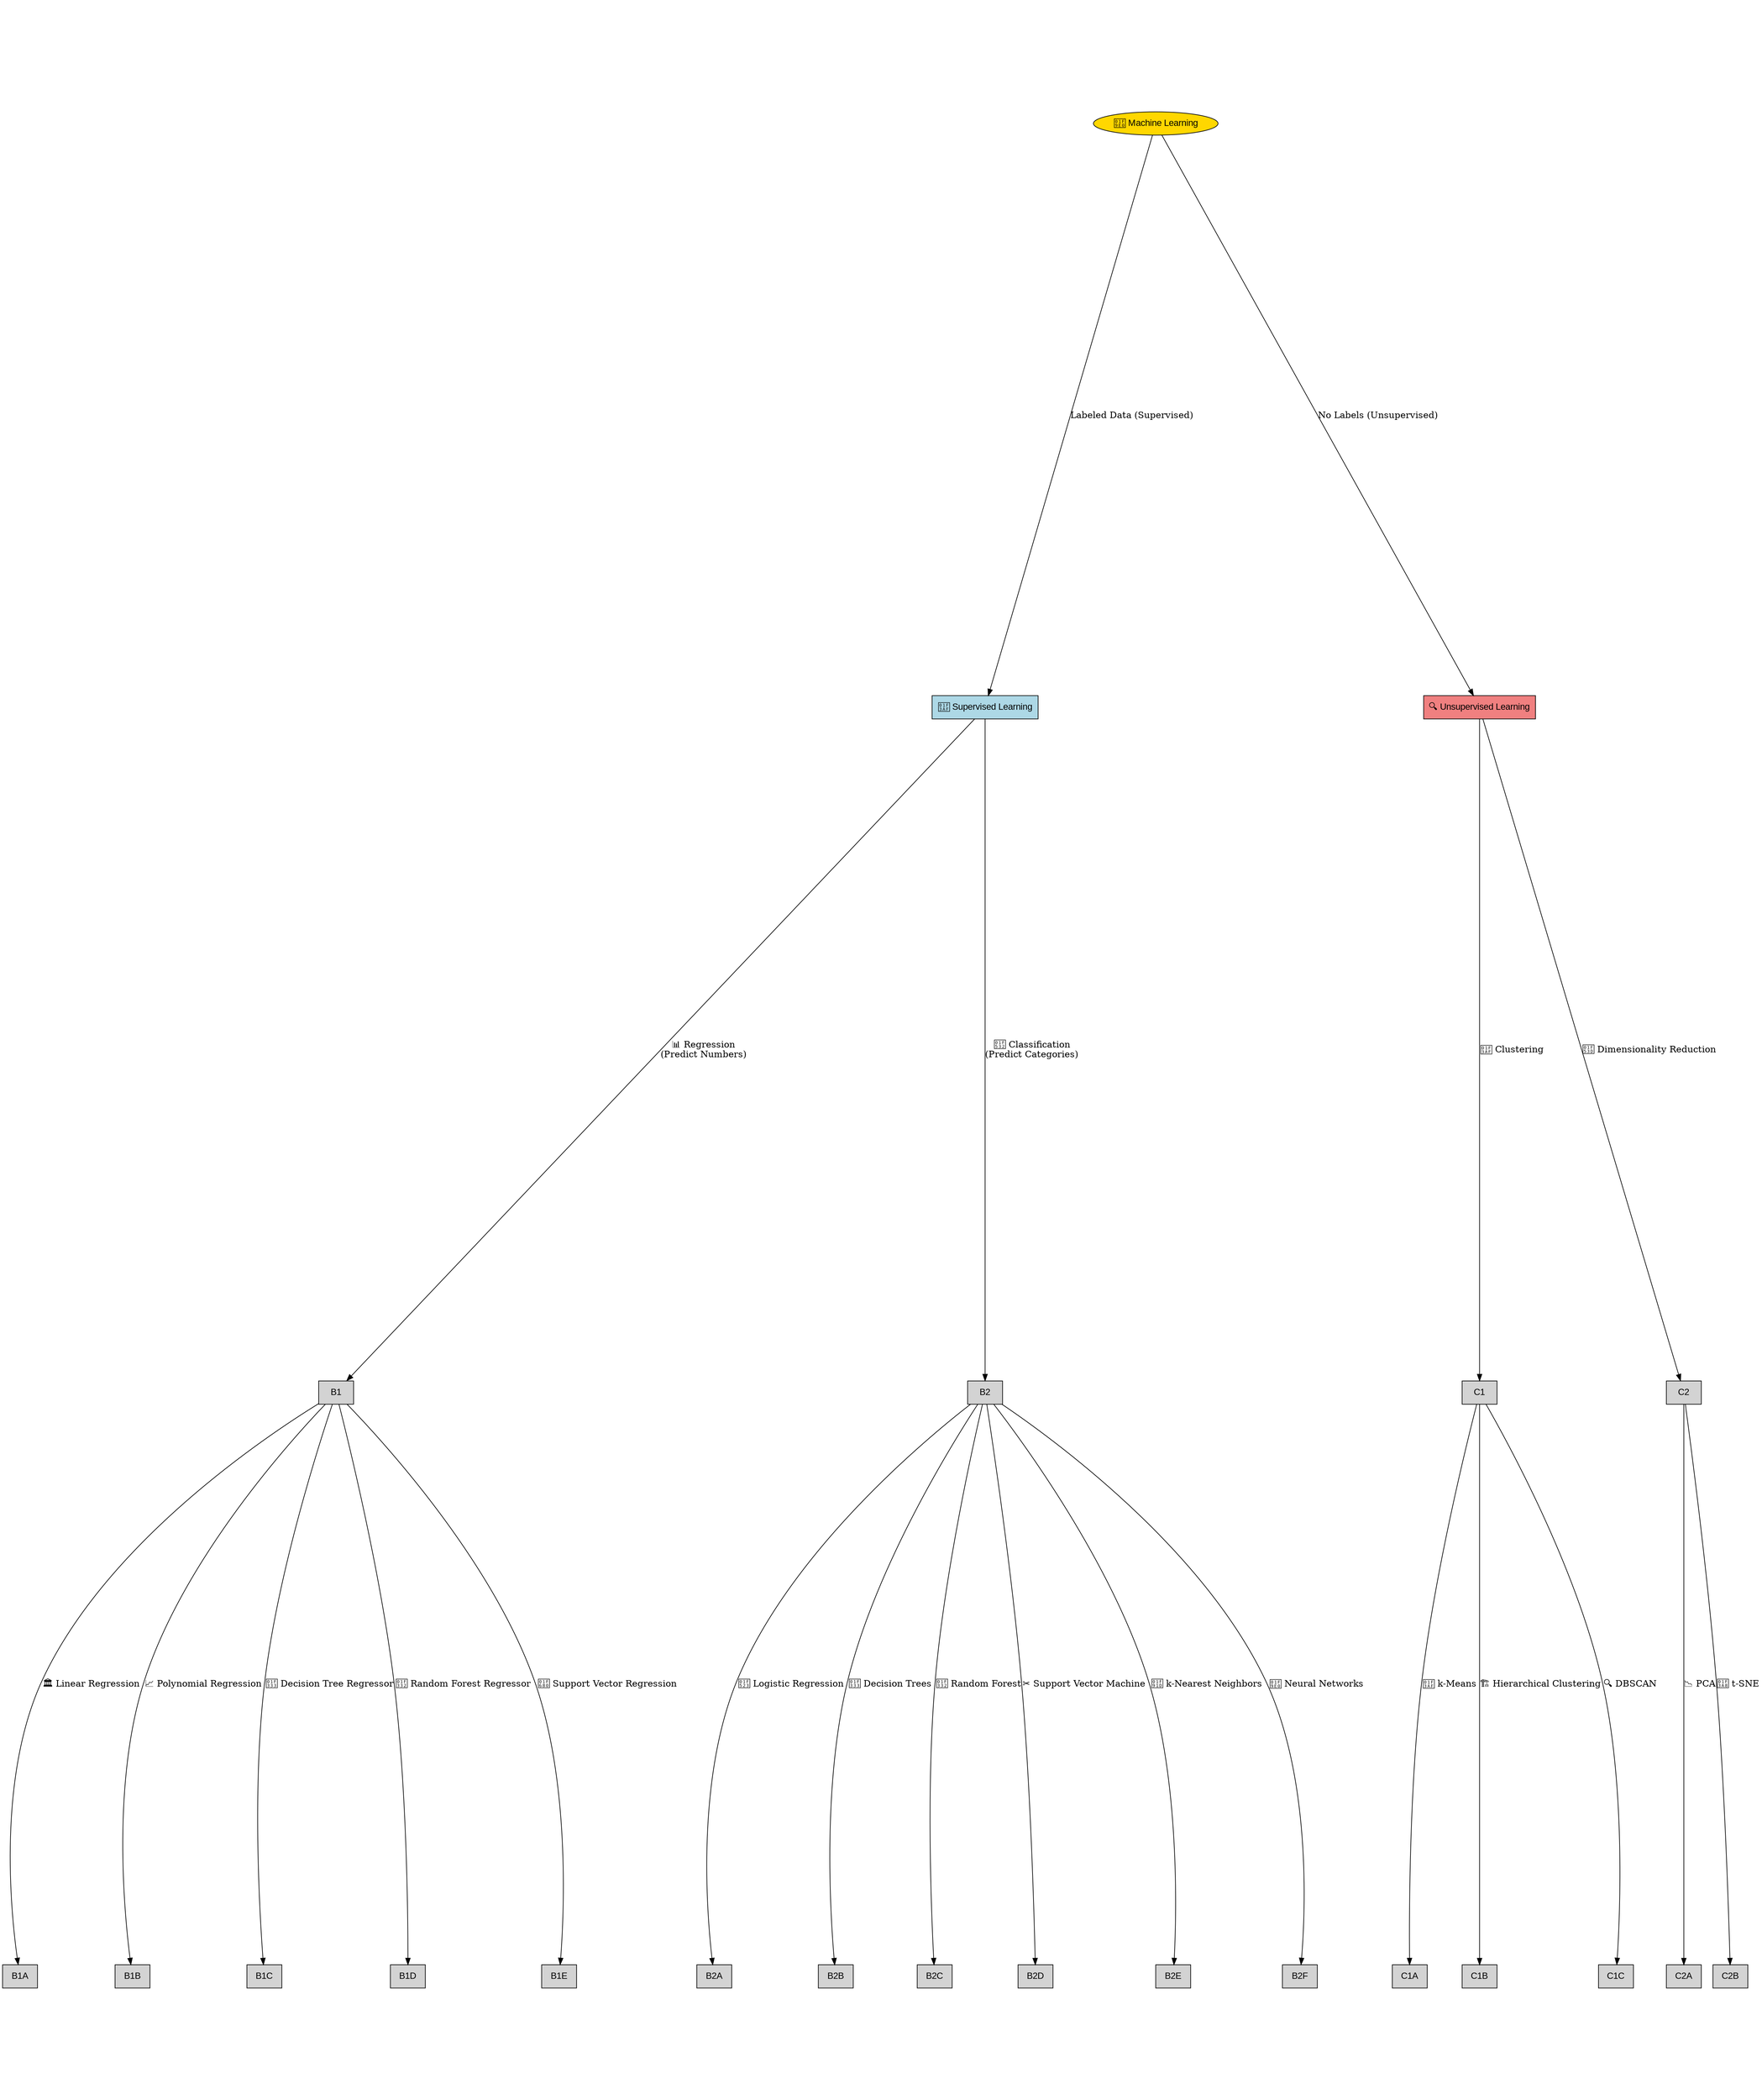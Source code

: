 digraph ML_Types {
    ratio=1.2;  // Controls width-to-height ratio
    rankdir=TB;  // Top to Bottom Layout
    node [shape=box, style=filled, fontname="Arial"];

    // Main ML Types
    A [label="🧠 Machine Learning", shape=ellipse, fillcolor=gold];
    A -> B [label="Labeled Data (Supervised)"];
    A -> C [label="No Labels (Unsupervised)"];

    // Supervised Learning
    B [label="🎯 Supervised Learning", fillcolor=lightblue];
    B -> B1 [label="📊 Regression\n(Predict Numbers)"];
    B -> B2 [label="🔲 Classification\n(Predict Categories)"];

    // Regression
    B1 -> B1A [label="🏛 Linear Regression"];
    B1 -> B1B [label="📈 Polynomial Regression"];
    B1 -> B1C [label="🌳 Decision Tree Regressor"];
    B1 -> B1D [label="🌲 Random Forest Regressor"];
    B1 -> B1E [label="🚀 Support Vector Regression"];

    // Classification
    B2 -> B2A [label="🔣 Logistic Regression"];
    B2 -> B2B [label="🌳 Decision Trees"];
    B2 -> B2C [label="🌲 Random Forest"];
    B2 -> B2D [label="✂️ Support Vector Machine"];
    B2 -> B2E [label="🤝 k-Nearest Neighbors"];
    B2 -> B2F [label="🧠 Neural Networks"];

    // Unsupervised Learning
    C [label="🔍 Unsupervised Learning", fillcolor=lightcoral];
    C -> C1 [label="🎯 Clustering"];
    C -> C2 [label="🔽 Dimensionality Reduction"];

    // Clustering
    C1 -> C1A [label="🎯 k-Means"];
    C1 -> C1B [label="🏗 Hierarchical Clustering"];
    C1 -> C1C [label="🔍 DBSCAN"];

    // Dimensionality Reduction
    C2 -> C2A [label="📉 PCA"];
    C2 -> C2B [label="🎨 t-SNE"];
}

